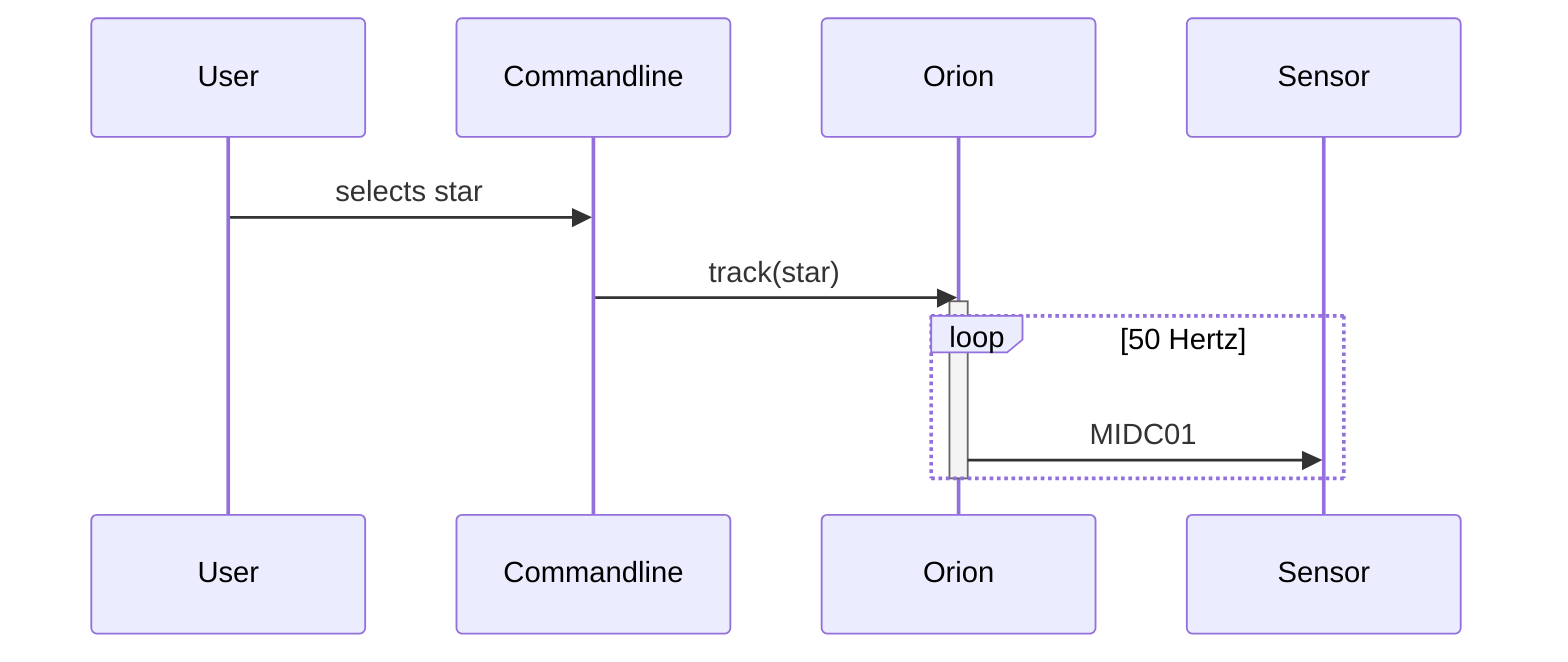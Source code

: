 sequenceDiagram
participant User
participant UI as Commandline
participant Orion

User->>UI: selects star
UI ->>Orion: track(star)
activate Orion
loop 50 Hertz
Orion->>Sensor:MIDC01
end
deactivate Orion